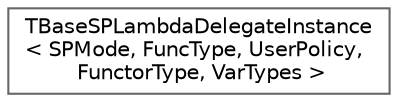 digraph "Graphical Class Hierarchy"
{
 // INTERACTIVE_SVG=YES
 // LATEX_PDF_SIZE
  bgcolor="transparent";
  edge [fontname=Helvetica,fontsize=10,labelfontname=Helvetica,labelfontsize=10];
  node [fontname=Helvetica,fontsize=10,shape=box,height=0.2,width=0.4];
  rankdir="LR";
  Node0 [id="Node000000",label="TBaseSPLambdaDelegateInstance\l\< SPMode, FuncType, UserPolicy,\l FunctorType, VarTypes \>",height=0.2,width=0.4,color="grey40", fillcolor="white", style="filled",URL="$d4/de4/classTBaseSPLambdaDelegateInstance.html",tooltip="Implements a delegate binding for shared pointer functors, e.g."];
}
